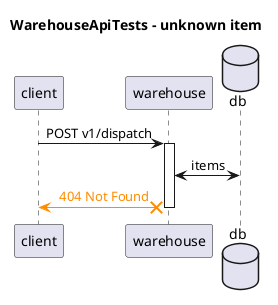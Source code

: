 @startuml
title WarehouseApiTests - unknown item
participant "client"
participant "warehouse"
database "db"
"client" -> "warehouse": POST v1/dispatch
activate "warehouse"
"warehouse" <-> "db": items
"warehouse" X-[#DarkOrange]> "client": <color:DarkOrange> 404 Not Found
deactivate "warehouse"
@enduml